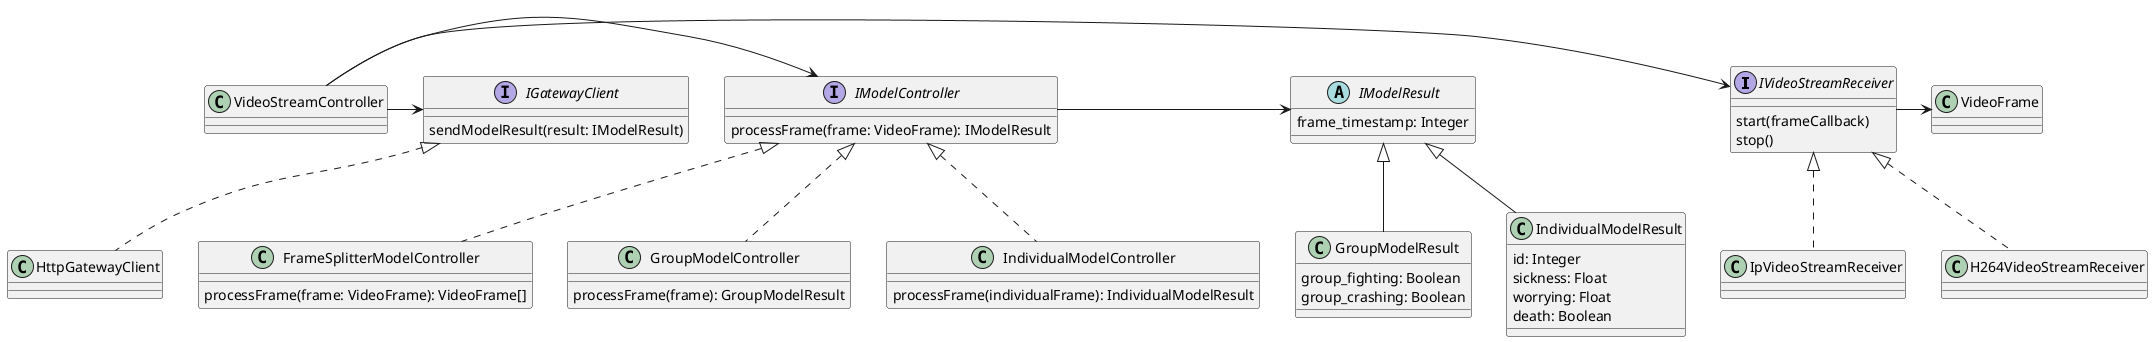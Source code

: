 @startuml

interface IVideoStreamReceiver {
    start(frameCallback)
    stop()
}

class IpVideoStreamReceiver implements IVideoStreamReceiver

class H264VideoStreamReceiver implements IVideoStreamReceiver

class VideoFrame

class VideoStreamController


interface IModelController {
    processFrame(frame: VideoFrame): IModelResult
}

abstract class IModelResult {
    frame_timestamp: Integer
}

class GroupModelResult extends IModelResult {
    group_fighting: Boolean
    group_crashing: Boolean
}

class IndividualModelResult extends IModelResult {
    id: Integer
    sickness: Float
    worrying: Float
    death: Boolean
}

class FrameSplitterModelController implements IModelController {
    processFrame(frame: VideoFrame): VideoFrame[]
}

class GroupModelController implements IModelController {
    processFrame(frame): GroupModelResult
}

class IndividualModelController implements IModelController {
    processFrame(individualFrame): IndividualModelResult
}

interface IGatewayClient {
    sendModelResult(result: IModelResult)
}

class HttpGatewayClient implements IGatewayClient

VideoStreamController -> IVideoStreamReceiver
VideoStreamController -> IModelController
VideoStreamController -> IGatewayClient

IModelController -> IModelResult

IVideoStreamReceiver -> VideoFrame

@enduml